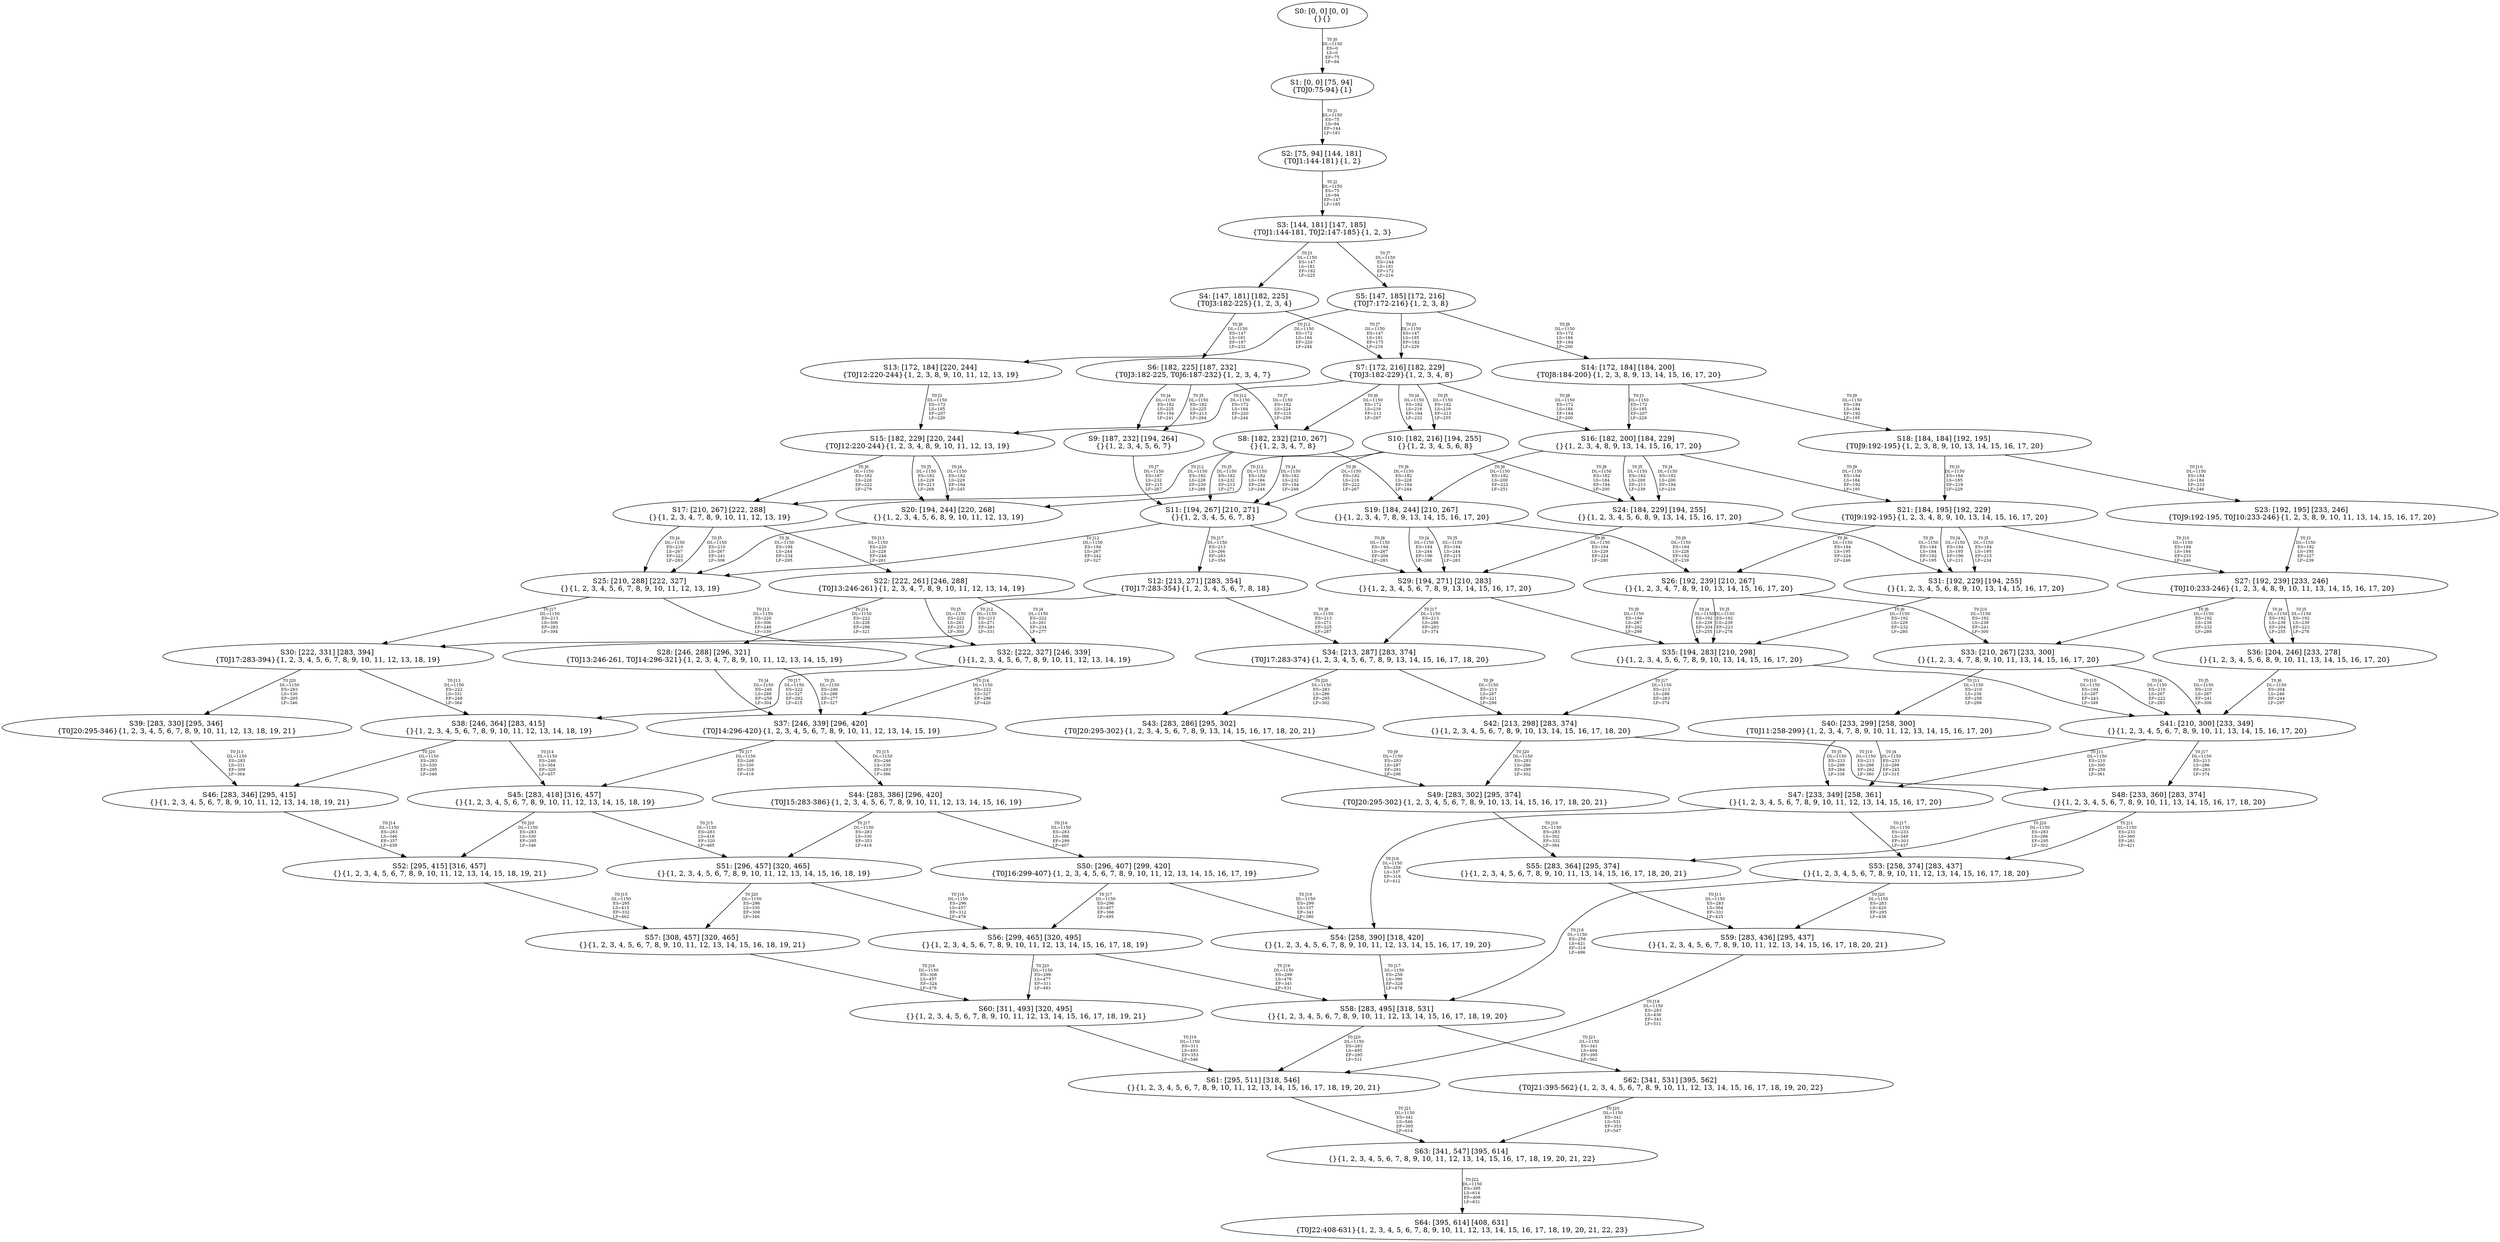 digraph {
	S0[label="S0: [0, 0] [0, 0] \n{}{}"];
	S1[label="S1: [0, 0] [75, 94] \n{T0J0:75-94}{1}"];
	S2[label="S2: [75, 94] [144, 181] \n{T0J1:144-181}{1, 2}"];
	S3[label="S3: [144, 181] [147, 185] \n{T0J1:144-181, T0J2:147-185}{1, 2, 3}"];
	S4[label="S4: [147, 181] [182, 225] \n{T0J3:182-225}{1, 2, 3, 4}"];
	S5[label="S5: [147, 185] [172, 216] \n{T0J7:172-216}{1, 2, 3, 8}"];
	S6[label="S6: [182, 225] [187, 232] \n{T0J3:182-225, T0J6:187-232}{1, 2, 3, 4, 7}"];
	S7[label="S7: [172, 216] [182, 229] \n{T0J3:182-229}{1, 2, 3, 4, 8}"];
	S8[label="S8: [182, 232] [210, 267] \n{}{1, 2, 3, 4, 7, 8}"];
	S9[label="S9: [187, 232] [194, 264] \n{}{1, 2, 3, 4, 5, 6, 7}"];
	S10[label="S10: [182, 216] [194, 255] \n{}{1, 2, 3, 4, 5, 6, 8}"];
	S11[label="S11: [194, 267] [210, 271] \n{}{1, 2, 3, 4, 5, 6, 7, 8}"];
	S12[label="S12: [213, 271] [283, 354] \n{T0J17:283-354}{1, 2, 3, 4, 5, 6, 7, 8, 18}"];
	S13[label="S13: [172, 184] [220, 244] \n{T0J12:220-244}{1, 2, 3, 8, 9, 10, 11, 12, 13, 19}"];
	S14[label="S14: [172, 184] [184, 200] \n{T0J8:184-200}{1, 2, 3, 8, 9, 13, 14, 15, 16, 17, 20}"];
	S15[label="S15: [182, 229] [220, 244] \n{T0J12:220-244}{1, 2, 3, 4, 8, 9, 10, 11, 12, 13, 19}"];
	S16[label="S16: [182, 200] [184, 229] \n{}{1, 2, 3, 4, 8, 9, 13, 14, 15, 16, 17, 20}"];
	S17[label="S17: [210, 267] [222, 288] \n{}{1, 2, 3, 4, 7, 8, 9, 10, 11, 12, 13, 19}"];
	S18[label="S18: [184, 184] [192, 195] \n{T0J9:192-195}{1, 2, 3, 8, 9, 10, 13, 14, 15, 16, 17, 20}"];
	S19[label="S19: [184, 244] [210, 267] \n{}{1, 2, 3, 4, 7, 8, 9, 13, 14, 15, 16, 17, 20}"];
	S20[label="S20: [194, 244] [220, 268] \n{}{1, 2, 3, 4, 5, 6, 8, 9, 10, 11, 12, 13, 19}"];
	S21[label="S21: [184, 195] [192, 229] \n{T0J9:192-195}{1, 2, 3, 4, 8, 9, 10, 13, 14, 15, 16, 17, 20}"];
	S22[label="S22: [222, 261] [246, 288] \n{T0J13:246-261}{1, 2, 3, 4, 7, 8, 9, 10, 11, 12, 13, 14, 19}"];
	S23[label="S23: [192, 195] [233, 246] \n{T0J9:192-195, T0J10:233-246}{1, 2, 3, 8, 9, 10, 11, 13, 14, 15, 16, 17, 20}"];
	S24[label="S24: [184, 229] [194, 255] \n{}{1, 2, 3, 4, 5, 6, 8, 9, 13, 14, 15, 16, 17, 20}"];
	S25[label="S25: [210, 288] [222, 327] \n{}{1, 2, 3, 4, 5, 6, 7, 8, 9, 10, 11, 12, 13, 19}"];
	S26[label="S26: [192, 239] [210, 267] \n{}{1, 2, 3, 4, 7, 8, 9, 10, 13, 14, 15, 16, 17, 20}"];
	S27[label="S27: [192, 239] [233, 246] \n{T0J10:233-246}{1, 2, 3, 4, 8, 9, 10, 11, 13, 14, 15, 16, 17, 20}"];
	S28[label="S28: [246, 288] [296, 321] \n{T0J13:246-261, T0J14:296-321}{1, 2, 3, 4, 7, 8, 9, 10, 11, 12, 13, 14, 15, 19}"];
	S29[label="S29: [194, 271] [210, 283] \n{}{1, 2, 3, 4, 5, 6, 7, 8, 9, 13, 14, 15, 16, 17, 20}"];
	S30[label="S30: [222, 331] [283, 394] \n{T0J17:283-394}{1, 2, 3, 4, 5, 6, 7, 8, 9, 10, 11, 12, 13, 18, 19}"];
	S31[label="S31: [192, 229] [194, 255] \n{}{1, 2, 3, 4, 5, 6, 8, 9, 10, 13, 14, 15, 16, 17, 20}"];
	S32[label="S32: [222, 327] [246, 339] \n{}{1, 2, 3, 4, 5, 6, 7, 8, 9, 10, 11, 12, 13, 14, 19}"];
	S33[label="S33: [210, 267] [233, 300] \n{}{1, 2, 3, 4, 7, 8, 9, 10, 11, 13, 14, 15, 16, 17, 20}"];
	S34[label="S34: [213, 287] [283, 374] \n{T0J17:283-374}{1, 2, 3, 4, 5, 6, 7, 8, 9, 13, 14, 15, 16, 17, 18, 20}"];
	S35[label="S35: [194, 283] [210, 298] \n{}{1, 2, 3, 4, 5, 6, 7, 8, 9, 10, 13, 14, 15, 16, 17, 20}"];
	S36[label="S36: [204, 246] [233, 278] \n{}{1, 2, 3, 4, 5, 6, 8, 9, 10, 11, 13, 14, 15, 16, 17, 20}"];
	S37[label="S37: [246, 339] [296, 420] \n{T0J14:296-420}{1, 2, 3, 4, 5, 6, 7, 8, 9, 10, 11, 12, 13, 14, 15, 19}"];
	S38[label="S38: [246, 364] [283, 415] \n{}{1, 2, 3, 4, 5, 6, 7, 8, 9, 10, 11, 12, 13, 14, 18, 19}"];
	S39[label="S39: [283, 330] [295, 346] \n{T0J20:295-346}{1, 2, 3, 4, 5, 6, 7, 8, 9, 10, 11, 12, 13, 18, 19, 21}"];
	S40[label="S40: [233, 299] [258, 300] \n{T0J11:258-299}{1, 2, 3, 4, 7, 8, 9, 10, 11, 12, 13, 14, 15, 16, 17, 20}"];
	S41[label="S41: [210, 300] [233, 349] \n{}{1, 2, 3, 4, 5, 6, 7, 8, 9, 10, 11, 13, 14, 15, 16, 17, 20}"];
	S42[label="S42: [213, 298] [283, 374] \n{}{1, 2, 3, 4, 5, 6, 7, 8, 9, 10, 13, 14, 15, 16, 17, 18, 20}"];
	S43[label="S43: [283, 286] [295, 302] \n{T0J20:295-302}{1, 2, 3, 4, 5, 6, 7, 8, 9, 13, 14, 15, 16, 17, 18, 20, 21}"];
	S44[label="S44: [283, 386] [296, 420] \n{T0J15:283-386}{1, 2, 3, 4, 5, 6, 7, 8, 9, 10, 11, 12, 13, 14, 15, 16, 19}"];
	S45[label="S45: [283, 418] [316, 457] \n{}{1, 2, 3, 4, 5, 6, 7, 8, 9, 10, 11, 12, 13, 14, 15, 18, 19}"];
	S46[label="S46: [283, 346] [295, 415] \n{}{1, 2, 3, 4, 5, 6, 7, 8, 9, 10, 11, 12, 13, 14, 18, 19, 21}"];
	S47[label="S47: [233, 349] [258, 361] \n{}{1, 2, 3, 4, 5, 6, 7, 8, 9, 10, 11, 12, 13, 14, 15, 16, 17, 20}"];
	S48[label="S48: [233, 360] [283, 374] \n{}{1, 2, 3, 4, 5, 6, 7, 8, 9, 10, 11, 13, 14, 15, 16, 17, 18, 20}"];
	S49[label="S49: [283, 302] [295, 374] \n{T0J20:295-302}{1, 2, 3, 4, 5, 6, 7, 8, 9, 10, 13, 14, 15, 16, 17, 18, 20, 21}"];
	S50[label="S50: [296, 407] [299, 420] \n{T0J16:299-407}{1, 2, 3, 4, 5, 6, 7, 8, 9, 10, 11, 12, 13, 14, 15, 16, 17, 19}"];
	S51[label="S51: [296, 457] [320, 465] \n{}{1, 2, 3, 4, 5, 6, 7, 8, 9, 10, 11, 12, 13, 14, 15, 16, 18, 19}"];
	S52[label="S52: [295, 415] [316, 457] \n{}{1, 2, 3, 4, 5, 6, 7, 8, 9, 10, 11, 12, 13, 14, 15, 18, 19, 21}"];
	S53[label="S53: [258, 374] [283, 437] \n{}{1, 2, 3, 4, 5, 6, 7, 8, 9, 10, 11, 12, 13, 14, 15, 16, 17, 18, 20}"];
	S54[label="S54: [258, 390] [318, 420] \n{}{1, 2, 3, 4, 5, 6, 7, 8, 9, 10, 11, 12, 13, 14, 15, 16, 17, 19, 20}"];
	S55[label="S55: [283, 364] [295, 374] \n{}{1, 2, 3, 4, 5, 6, 7, 8, 9, 10, 11, 13, 14, 15, 16, 17, 18, 20, 21}"];
	S56[label="S56: [299, 465] [320, 495] \n{}{1, 2, 3, 4, 5, 6, 7, 8, 9, 10, 11, 12, 13, 14, 15, 16, 17, 18, 19}"];
	S57[label="S57: [308, 457] [320, 465] \n{}{1, 2, 3, 4, 5, 6, 7, 8, 9, 10, 11, 12, 13, 14, 15, 16, 18, 19, 21}"];
	S58[label="S58: [283, 495] [318, 531] \n{}{1, 2, 3, 4, 5, 6, 7, 8, 9, 10, 11, 12, 13, 14, 15, 16, 17, 18, 19, 20}"];
	S59[label="S59: [283, 436] [295, 437] \n{}{1, 2, 3, 4, 5, 6, 7, 8, 9, 10, 11, 12, 13, 14, 15, 16, 17, 18, 20, 21}"];
	S60[label="S60: [311, 493] [320, 495] \n{}{1, 2, 3, 4, 5, 6, 7, 8, 9, 10, 11, 12, 13, 14, 15, 16, 17, 18, 19, 21}"];
	S61[label="S61: [295, 511] [318, 546] \n{}{1, 2, 3, 4, 5, 6, 7, 8, 9, 10, 11, 12, 13, 14, 15, 16, 17, 18, 19, 20, 21}"];
	S62[label="S62: [341, 531] [395, 562] \n{T0J21:395-562}{1, 2, 3, 4, 5, 6, 7, 8, 9, 10, 11, 12, 13, 14, 15, 16, 17, 18, 19, 20, 22}"];
	S63[label="S63: [341, 547] [395, 614] \n{}{1, 2, 3, 4, 5, 6, 7, 8, 9, 10, 11, 12, 13, 14, 15, 16, 17, 18, 19, 20, 21, 22}"];
	S64[label="S64: [395, 614] [408, 631] \n{T0J22:408-631}{1, 2, 3, 4, 5, 6, 7, 8, 9, 10, 11, 12, 13, 14, 15, 16, 17, 18, 19, 20, 21, 22, 23}"];
	S0 -> S1[label="T0 J0\nDL=1150\nES=0\nLS=0\nEF=75\nLF=94",fontsize=8];
	S1 -> S2[label="T0 J1\nDL=1150\nES=75\nLS=94\nEF=144\nLF=181",fontsize=8];
	S2 -> S3[label="T0 J2\nDL=1150\nES=75\nLS=94\nEF=147\nLF=185",fontsize=8];
	S3 -> S4[label="T0 J3\nDL=1150\nES=147\nLS=181\nEF=182\nLF=225",fontsize=8];
	S3 -> S5[label="T0 J7\nDL=1150\nES=144\nLS=181\nEF=172\nLF=216",fontsize=8];
	S4 -> S6[label="T0 J6\nDL=1150\nES=147\nLS=181\nEF=187\nLF=232",fontsize=8];
	S4 -> S7[label="T0 J7\nDL=1150\nES=147\nLS=181\nEF=175\nLF=216",fontsize=8];
	S5 -> S7[label="T0 J3\nDL=1150\nES=147\nLS=185\nEF=182\nLF=229",fontsize=8];
	S5 -> S14[label="T0 J8\nDL=1150\nES=172\nLS=184\nEF=184\nLF=200",fontsize=8];
	S5 -> S13[label="T0 J12\nDL=1150\nES=172\nLS=184\nEF=220\nLF=244",fontsize=8];
	S6 -> S9[label="T0 J4\nDL=1150\nES=182\nLS=225\nEF=194\nLF=241",fontsize=8];
	S6 -> S9[label="T0 J5\nDL=1150\nES=182\nLS=225\nEF=213\nLF=264",fontsize=8];
	S6 -> S8[label="T0 J7\nDL=1150\nES=182\nLS=224\nEF=210\nLF=259",fontsize=8];
	S7 -> S10[label="T0 J4\nDL=1150\nES=182\nLS=216\nEF=194\nLF=232",fontsize=8];
	S7 -> S10[label="T0 J5\nDL=1150\nES=182\nLS=216\nEF=213\nLF=255",fontsize=8];
	S7 -> S8[label="T0 J6\nDL=1150\nES=172\nLS=216\nEF=212\nLF=267",fontsize=8];
	S7 -> S16[label="T0 J8\nDL=1150\nES=172\nLS=184\nEF=184\nLF=200",fontsize=8];
	S7 -> S15[label="T0 J12\nDL=1150\nES=172\nLS=184\nEF=220\nLF=244",fontsize=8];
	S8 -> S11[label="T0 J4\nDL=1150\nES=182\nLS=232\nEF=194\nLF=248",fontsize=8];
	S8 -> S11[label="T0 J5\nDL=1150\nES=182\nLS=232\nEF=213\nLF=271",fontsize=8];
	S8 -> S19[label="T0 J8\nDL=1150\nES=182\nLS=228\nEF=194\nLF=244",fontsize=8];
	S8 -> S17[label="T0 J12\nDL=1150\nES=182\nLS=228\nEF=230\nLF=288",fontsize=8];
	S9 -> S11[label="T0 J7\nDL=1150\nES=187\nLS=232\nEF=215\nLF=267",fontsize=8];
	S10 -> S11[label="T0 J6\nDL=1150\nES=182\nLS=216\nEF=222\nLF=267",fontsize=8];
	S10 -> S24[label="T0 J8\nDL=1150\nES=182\nLS=184\nEF=194\nLF=200",fontsize=8];
	S10 -> S20[label="T0 J12\nDL=1150\nES=182\nLS=184\nEF=230\nLF=244",fontsize=8];
	S11 -> S29[label="T0 J8\nDL=1150\nES=194\nLS=267\nEF=206\nLF=283",fontsize=8];
	S11 -> S25[label="T0 J12\nDL=1150\nES=194\nLS=267\nEF=242\nLF=327",fontsize=8];
	S11 -> S12[label="T0 J17\nDL=1150\nES=213\nLS=266\nEF=283\nLF=354",fontsize=8];
	S12 -> S34[label="T0 J8\nDL=1150\nES=213\nLS=271\nEF=225\nLF=287",fontsize=8];
	S12 -> S30[label="T0 J12\nDL=1150\nES=213\nLS=271\nEF=261\nLF=331",fontsize=8];
	S13 -> S15[label="T0 J3\nDL=1150\nES=172\nLS=185\nEF=207\nLF=229",fontsize=8];
	S14 -> S16[label="T0 J3\nDL=1150\nES=172\nLS=185\nEF=207\nLF=229",fontsize=8];
	S14 -> S18[label="T0 J9\nDL=1150\nES=184\nLS=184\nEF=192\nLF=195",fontsize=8];
	S15 -> S20[label="T0 J4\nDL=1150\nES=182\nLS=229\nEF=194\nLF=245",fontsize=8];
	S15 -> S20[label="T0 J5\nDL=1150\nES=182\nLS=229\nEF=213\nLF=268",fontsize=8];
	S15 -> S17[label="T0 J6\nDL=1150\nES=182\nLS=228\nEF=222\nLF=279",fontsize=8];
	S16 -> S24[label="T0 J4\nDL=1150\nES=182\nLS=200\nEF=194\nLF=216",fontsize=8];
	S16 -> S24[label="T0 J5\nDL=1150\nES=182\nLS=200\nEF=213\nLF=239",fontsize=8];
	S16 -> S19[label="T0 J6\nDL=1150\nES=182\nLS=200\nEF=222\nLF=251",fontsize=8];
	S16 -> S21[label="T0 J9\nDL=1150\nES=184\nLS=184\nEF=192\nLF=195",fontsize=8];
	S17 -> S25[label="T0 J4\nDL=1150\nES=210\nLS=267\nEF=222\nLF=283",fontsize=8];
	S17 -> S25[label="T0 J5\nDL=1150\nES=210\nLS=267\nEF=241\nLF=306",fontsize=8];
	S17 -> S22[label="T0 J13\nDL=1150\nES=220\nLS=228\nEF=246\nLF=261",fontsize=8];
	S18 -> S21[label="T0 J3\nDL=1150\nES=184\nLS=185\nEF=219\nLF=229",fontsize=8];
	S18 -> S23[label="T0 J10\nDL=1150\nES=184\nLS=184\nEF=233\nLF=246",fontsize=8];
	S19 -> S29[label="T0 J4\nDL=1150\nES=184\nLS=244\nEF=196\nLF=260",fontsize=8];
	S19 -> S29[label="T0 J5\nDL=1150\nES=184\nLS=244\nEF=215\nLF=283",fontsize=8];
	S19 -> S26[label="T0 J9\nDL=1150\nES=184\nLS=228\nEF=192\nLF=239",fontsize=8];
	S20 -> S25[label="T0 J6\nDL=1150\nES=194\nLS=244\nEF=234\nLF=295",fontsize=8];
	S21 -> S31[label="T0 J4\nDL=1150\nES=184\nLS=195\nEF=196\nLF=211",fontsize=8];
	S21 -> S31[label="T0 J5\nDL=1150\nES=184\nLS=195\nEF=215\nLF=234",fontsize=8];
	S21 -> S26[label="T0 J6\nDL=1150\nES=184\nLS=195\nEF=224\nLF=246",fontsize=8];
	S21 -> S27[label="T0 J10\nDL=1150\nES=184\nLS=184\nEF=233\nLF=246",fontsize=8];
	S22 -> S32[label="T0 J4\nDL=1150\nES=222\nLS=261\nEF=234\nLF=277",fontsize=8];
	S22 -> S32[label="T0 J5\nDL=1150\nES=222\nLS=261\nEF=253\nLF=300",fontsize=8];
	S22 -> S28[label="T0 J14\nDL=1150\nES=222\nLS=228\nEF=296\nLF=321",fontsize=8];
	S23 -> S27[label="T0 J3\nDL=1150\nES=192\nLS=195\nEF=227\nLF=239",fontsize=8];
	S24 -> S29[label="T0 J6\nDL=1150\nES=184\nLS=229\nEF=224\nLF=280",fontsize=8];
	S24 -> S31[label="T0 J9\nDL=1150\nES=184\nLS=184\nEF=192\nLF=195",fontsize=8];
	S25 -> S32[label="T0 J13\nDL=1150\nES=220\nLS=306\nEF=246\nLF=339",fontsize=8];
	S25 -> S30[label="T0 J17\nDL=1150\nES=213\nLS=306\nEF=283\nLF=394",fontsize=8];
	S26 -> S35[label="T0 J4\nDL=1150\nES=192\nLS=239\nEF=204\nLF=255",fontsize=8];
	S26 -> S35[label="T0 J5\nDL=1150\nES=192\nLS=239\nEF=223\nLF=278",fontsize=8];
	S26 -> S33[label="T0 J10\nDL=1150\nES=192\nLS=238\nEF=241\nLF=300",fontsize=8];
	S27 -> S36[label="T0 J4\nDL=1150\nES=192\nLS=239\nEF=204\nLF=255",fontsize=8];
	S27 -> S36[label="T0 J5\nDL=1150\nES=192\nLS=239\nEF=223\nLF=278",fontsize=8];
	S27 -> S33[label="T0 J6\nDL=1150\nES=192\nLS=238\nEF=232\nLF=289",fontsize=8];
	S28 -> S37[label="T0 J4\nDL=1150\nES=246\nLS=288\nEF=258\nLF=304",fontsize=8];
	S28 -> S37[label="T0 J5\nDL=1150\nES=246\nLS=288\nEF=277\nLF=327",fontsize=8];
	S29 -> S35[label="T0 J9\nDL=1150\nES=194\nLS=287\nEF=202\nLF=298",fontsize=8];
	S29 -> S34[label="T0 J17\nDL=1150\nES=213\nLS=286\nEF=283\nLF=374",fontsize=8];
	S30 -> S38[label="T0 J13\nDL=1150\nES=222\nLS=331\nEF=248\nLF=364",fontsize=8];
	S30 -> S39[label="T0 J20\nDL=1150\nES=283\nLS=330\nEF=295\nLF=346",fontsize=8];
	S31 -> S35[label="T0 J6\nDL=1150\nES=192\nLS=229\nEF=232\nLF=280",fontsize=8];
	S32 -> S37[label="T0 J14\nDL=1150\nES=222\nLS=327\nEF=296\nLF=420",fontsize=8];
	S32 -> S38[label="T0 J17\nDL=1150\nES=222\nLS=327\nEF=292\nLF=415",fontsize=8];
	S33 -> S41[label="T0 J4\nDL=1150\nES=210\nLS=267\nEF=222\nLF=283",fontsize=8];
	S33 -> S41[label="T0 J5\nDL=1150\nES=210\nLS=267\nEF=241\nLF=306",fontsize=8];
	S33 -> S40[label="T0 J11\nDL=1150\nES=210\nLS=238\nEF=258\nLF=299",fontsize=8];
	S34 -> S42[label="T0 J9\nDL=1150\nES=213\nLS=287\nEF=221\nLF=298",fontsize=8];
	S34 -> S43[label="T0 J20\nDL=1150\nES=283\nLS=286\nEF=295\nLF=302",fontsize=8];
	S35 -> S41[label="T0 J10\nDL=1150\nES=194\nLS=287\nEF=243\nLF=349",fontsize=8];
	S35 -> S42[label="T0 J17\nDL=1150\nES=213\nLS=286\nEF=283\nLF=374",fontsize=8];
	S36 -> S41[label="T0 J6\nDL=1150\nES=204\nLS=246\nEF=244\nLF=297",fontsize=8];
	S37 -> S44[label="T0 J15\nDL=1150\nES=246\nLS=339\nEF=283\nLF=386",fontsize=8];
	S37 -> S45[label="T0 J17\nDL=1150\nES=246\nLS=330\nEF=316\nLF=418",fontsize=8];
	S38 -> S45[label="T0 J14\nDL=1150\nES=246\nLS=364\nEF=320\nLF=457",fontsize=8];
	S38 -> S46[label="T0 J20\nDL=1150\nES=283\nLS=330\nEF=295\nLF=346",fontsize=8];
	S39 -> S46[label="T0 J13\nDL=1150\nES=283\nLS=331\nEF=309\nLF=364",fontsize=8];
	S40 -> S47[label="T0 J4\nDL=1150\nES=233\nLS=299\nEF=245\nLF=315",fontsize=8];
	S40 -> S47[label="T0 J5\nDL=1150\nES=233\nLS=299\nEF=264\nLF=338",fontsize=8];
	S41 -> S47[label="T0 J11\nDL=1150\nES=210\nLS=300\nEF=258\nLF=361",fontsize=8];
	S41 -> S48[label="T0 J17\nDL=1150\nES=213\nLS=286\nEF=283\nLF=374",fontsize=8];
	S42 -> S48[label="T0 J10\nDL=1150\nES=213\nLS=298\nEF=262\nLF=360",fontsize=8];
	S42 -> S49[label="T0 J20\nDL=1150\nES=283\nLS=286\nEF=295\nLF=302",fontsize=8];
	S43 -> S49[label="T0 J9\nDL=1150\nES=283\nLS=287\nEF=291\nLF=298",fontsize=8];
	S44 -> S50[label="T0 J16\nDL=1150\nES=283\nLS=386\nEF=299\nLF=407",fontsize=8];
	S44 -> S51[label="T0 J17\nDL=1150\nES=283\nLS=330\nEF=353\nLF=418",fontsize=8];
	S45 -> S51[label="T0 J15\nDL=1150\nES=283\nLS=418\nEF=320\nLF=465",fontsize=8];
	S45 -> S52[label="T0 J20\nDL=1150\nES=283\nLS=330\nEF=295\nLF=346",fontsize=8];
	S46 -> S52[label="T0 J14\nDL=1150\nES=283\nLS=346\nEF=357\nLF=439",fontsize=8];
	S47 -> S53[label="T0 J17\nDL=1150\nES=233\nLS=349\nEF=303\nLF=437",fontsize=8];
	S47 -> S54[label="T0 J18\nDL=1150\nES=258\nLS=337\nEF=318\nLF=412",fontsize=8];
	S48 -> S53[label="T0 J11\nDL=1150\nES=233\nLS=360\nEF=281\nLF=421",fontsize=8];
	S48 -> S55[label="T0 J20\nDL=1150\nES=283\nLS=286\nEF=295\nLF=302",fontsize=8];
	S49 -> S55[label="T0 J10\nDL=1150\nES=283\nLS=302\nEF=332\nLF=364",fontsize=8];
	S50 -> S56[label="T0 J17\nDL=1150\nES=296\nLS=407\nEF=366\nLF=495",fontsize=8];
	S50 -> S54[label="T0 J19\nDL=1150\nES=299\nLS=337\nEF=341\nLF=390",fontsize=8];
	S51 -> S56[label="T0 J16\nDL=1150\nES=296\nLS=457\nEF=312\nLF=478",fontsize=8];
	S51 -> S57[label="T0 J20\nDL=1150\nES=296\nLS=330\nEF=308\nLF=346",fontsize=8];
	S52 -> S57[label="T0 J15\nDL=1150\nES=295\nLS=415\nEF=332\nLF=462",fontsize=8];
	S53 -> S58[label="T0 J18\nDL=1150\nES=258\nLS=421\nEF=318\nLF=496",fontsize=8];
	S53 -> S59[label="T0 J20\nDL=1150\nES=283\nLS=420\nEF=295\nLF=436",fontsize=8];
	S54 -> S58[label="T0 J17\nDL=1150\nES=258\nLS=390\nEF=328\nLF=478",fontsize=8];
	S55 -> S59[label="T0 J11\nDL=1150\nES=283\nLS=364\nEF=331\nLF=425",fontsize=8];
	S56 -> S58[label="T0 J19\nDL=1150\nES=299\nLS=478\nEF=341\nLF=531",fontsize=8];
	S56 -> S60[label="T0 J20\nDL=1150\nES=299\nLS=477\nEF=311\nLF=493",fontsize=8];
	S57 -> S60[label="T0 J16\nDL=1150\nES=308\nLS=457\nEF=324\nLF=478",fontsize=8];
	S58 -> S61[label="T0 J20\nDL=1150\nES=283\nLS=495\nEF=295\nLF=511",fontsize=8];
	S58 -> S62[label="T0 J21\nDL=1150\nES=341\nLS=494\nEF=395\nLF=562",fontsize=8];
	S59 -> S61[label="T0 J18\nDL=1150\nES=283\nLS=436\nEF=343\nLF=511",fontsize=8];
	S60 -> S61[label="T0 J19\nDL=1150\nES=311\nLS=493\nEF=353\nLF=546",fontsize=8];
	S61 -> S63[label="T0 J21\nDL=1150\nES=341\nLS=546\nEF=395\nLF=614",fontsize=8];
	S62 -> S63[label="T0 J20\nDL=1150\nES=341\nLS=531\nEF=353\nLF=547",fontsize=8];
	S63 -> S64[label="T0 J22\nDL=1150\nES=395\nLS=614\nEF=408\nLF=631",fontsize=8];
}
